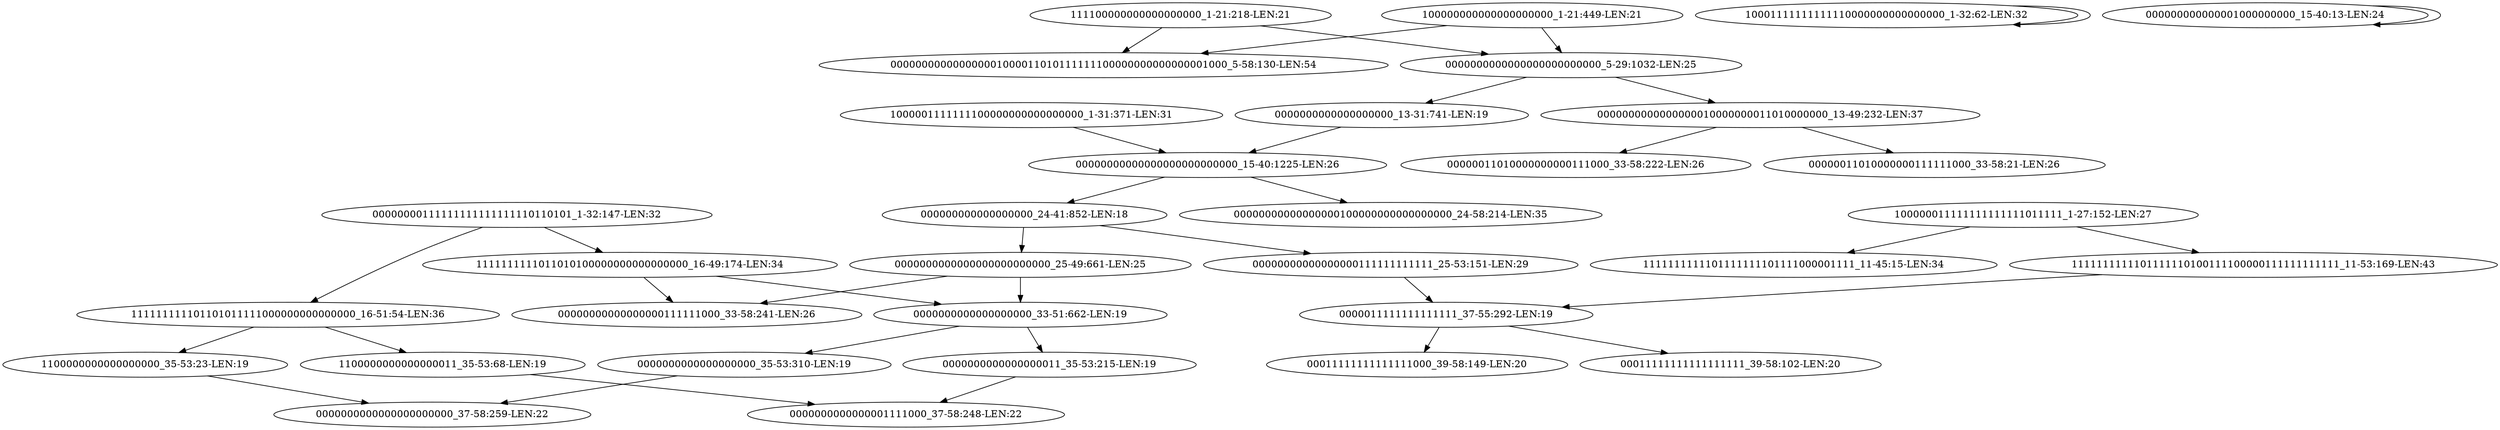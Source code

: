 digraph G {
    "00000000000000000000000000_15-40:1225-LEN:26" -> "00000000000000000100000000000000000_24-58:214-LEN:35";
    "00000000000000000000000000_15-40:1225-LEN:26" -> "000000000000000000_24-41:852-LEN:18";
    "0000000000000000000000000_25-49:661-LEN:25" -> "00000000000000000111111000_33-58:241-LEN:26";
    "0000000000000000000000000_25-49:661-LEN:25" -> "0000000000000000000_33-51:662-LEN:19";
    "0000011111111111111_37-55:292-LEN:19" -> "00011111111111111000_39-58:149-LEN:20";
    "0000011111111111111_37-55:292-LEN:19" -> "00011111111111111111_39-58:102-LEN:20";
    "00000000000000000111111111111_25-53:151-LEN:29" -> "0000011111111111111_37-55:292-LEN:19";
    "100000011111111111111011111_1-27:152-LEN:27" -> "1111111111101111110100111100000111111111111_11-53:169-LEN:43";
    "100000011111111111111011111_1-27:152-LEN:27" -> "1111111111101111111101111000001111_11-45:15-LEN:34";
    "1111111111101111110100111100000111111111111_11-53:169-LEN:43" -> "0000011111111111111_37-55:292-LEN:19";
    "10001111111111110000000000000000_1-32:62-LEN:32" -> "10001111111111110000000000000000_1-32:62-LEN:32";
    "0000000000000000000_13-31:741-LEN:19" -> "00000000000000000000000000_15-40:1225-LEN:26";
    "111100000000000000000_1-21:218-LEN:21" -> "000000000000000001000011010111111100000000000000001000_5-58:130-LEN:54";
    "111100000000000000000_1-21:218-LEN:21" -> "0000000000000000000000000_5-29:1032-LEN:25";
    "1111111111011010100000000000000000_16-49:174-LEN:34" -> "00000000000000000111111000_33-58:241-LEN:26";
    "1111111111011010100000000000000000_16-49:174-LEN:34" -> "0000000000000000000_33-51:662-LEN:19";
    "00000000111111111111111110110101_1-32:147-LEN:32" -> "1111111111011010100000000000000000_16-49:174-LEN:34";
    "00000000111111111111111110110101_1-32:147-LEN:32" -> "111111111101101011111000000000000000_16-51:54-LEN:36";
    "0000000000000000000_33-51:662-LEN:19" -> "0000000000000000000_35-53:310-LEN:19";
    "0000000000000000000_33-51:662-LEN:19" -> "0000000000000000011_35-53:215-LEN:19";
    "000000000000001000000000_15-40:13-LEN:24" -> "000000000000001000000000_15-40:13-LEN:24";
    "1100000000000000000_35-53:23-LEN:19" -> "0000000000000000000000_37-58:259-LEN:22";
    "100000000000000000000_1-21:449-LEN:21" -> "000000000000000001000011010111111100000000000000001000_5-58:130-LEN:54";
    "100000000000000000000_1-21:449-LEN:21" -> "0000000000000000000000000_5-29:1032-LEN:25";
    "0000000000000000000_35-53:310-LEN:19" -> "0000000000000000000000_37-58:259-LEN:22";
    "0000000000000000011_35-53:215-LEN:19" -> "0000000000000001111000_37-58:248-LEN:22";
    "0000000000000000010000000011010000000_13-49:232-LEN:37" -> "00000011010000000111111000_33-58:21-LEN:26";
    "0000000000000000010000000011010000000_13-49:232-LEN:37" -> "00000011010000000000111000_33-58:222-LEN:26";
    "000000000000000000_24-41:852-LEN:18" -> "0000000000000000000000000_25-49:661-LEN:25";
    "000000000000000000_24-41:852-LEN:18" -> "00000000000000000111111111111_25-53:151-LEN:29";
    "1000001111111100000000000000000_1-31:371-LEN:31" -> "00000000000000000000000000_15-40:1225-LEN:26";
    "1100000000000000011_35-53:68-LEN:19" -> "0000000000000001111000_37-58:248-LEN:22";
    "111111111101101011111000000000000000_16-51:54-LEN:36" -> "1100000000000000000_35-53:23-LEN:19";
    "111111111101101011111000000000000000_16-51:54-LEN:36" -> "1100000000000000011_35-53:68-LEN:19";
    "0000000000000000000000000_5-29:1032-LEN:25" -> "0000000000000000000_13-31:741-LEN:19";
    "0000000000000000000000000_5-29:1032-LEN:25" -> "0000000000000000010000000011010000000_13-49:232-LEN:37";
}
